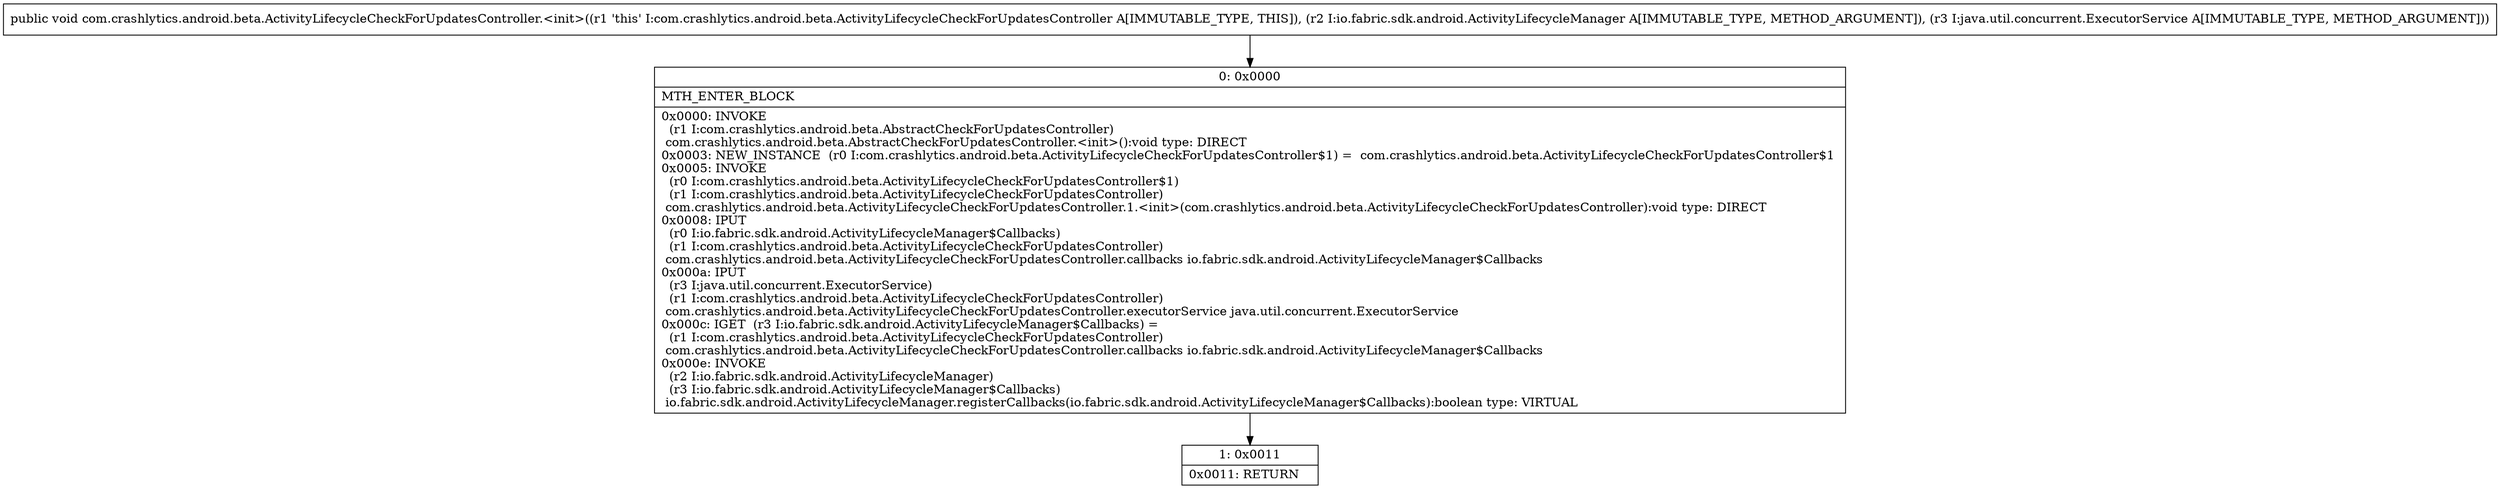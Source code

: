 digraph "CFG forcom.crashlytics.android.beta.ActivityLifecycleCheckForUpdatesController.\<init\>(Lio\/fabric\/sdk\/android\/ActivityLifecycleManager;Ljava\/util\/concurrent\/ExecutorService;)V" {
Node_0 [shape=record,label="{0\:\ 0x0000|MTH_ENTER_BLOCK\l|0x0000: INVOKE  \l  (r1 I:com.crashlytics.android.beta.AbstractCheckForUpdatesController)\l com.crashlytics.android.beta.AbstractCheckForUpdatesController.\<init\>():void type: DIRECT \l0x0003: NEW_INSTANCE  (r0 I:com.crashlytics.android.beta.ActivityLifecycleCheckForUpdatesController$1) =  com.crashlytics.android.beta.ActivityLifecycleCheckForUpdatesController$1 \l0x0005: INVOKE  \l  (r0 I:com.crashlytics.android.beta.ActivityLifecycleCheckForUpdatesController$1)\l  (r1 I:com.crashlytics.android.beta.ActivityLifecycleCheckForUpdatesController)\l com.crashlytics.android.beta.ActivityLifecycleCheckForUpdatesController.1.\<init\>(com.crashlytics.android.beta.ActivityLifecycleCheckForUpdatesController):void type: DIRECT \l0x0008: IPUT  \l  (r0 I:io.fabric.sdk.android.ActivityLifecycleManager$Callbacks)\l  (r1 I:com.crashlytics.android.beta.ActivityLifecycleCheckForUpdatesController)\l com.crashlytics.android.beta.ActivityLifecycleCheckForUpdatesController.callbacks io.fabric.sdk.android.ActivityLifecycleManager$Callbacks \l0x000a: IPUT  \l  (r3 I:java.util.concurrent.ExecutorService)\l  (r1 I:com.crashlytics.android.beta.ActivityLifecycleCheckForUpdatesController)\l com.crashlytics.android.beta.ActivityLifecycleCheckForUpdatesController.executorService java.util.concurrent.ExecutorService \l0x000c: IGET  (r3 I:io.fabric.sdk.android.ActivityLifecycleManager$Callbacks) = \l  (r1 I:com.crashlytics.android.beta.ActivityLifecycleCheckForUpdatesController)\l com.crashlytics.android.beta.ActivityLifecycleCheckForUpdatesController.callbacks io.fabric.sdk.android.ActivityLifecycleManager$Callbacks \l0x000e: INVOKE  \l  (r2 I:io.fabric.sdk.android.ActivityLifecycleManager)\l  (r3 I:io.fabric.sdk.android.ActivityLifecycleManager$Callbacks)\l io.fabric.sdk.android.ActivityLifecycleManager.registerCallbacks(io.fabric.sdk.android.ActivityLifecycleManager$Callbacks):boolean type: VIRTUAL \l}"];
Node_1 [shape=record,label="{1\:\ 0x0011|0x0011: RETURN   \l}"];
MethodNode[shape=record,label="{public void com.crashlytics.android.beta.ActivityLifecycleCheckForUpdatesController.\<init\>((r1 'this' I:com.crashlytics.android.beta.ActivityLifecycleCheckForUpdatesController A[IMMUTABLE_TYPE, THIS]), (r2 I:io.fabric.sdk.android.ActivityLifecycleManager A[IMMUTABLE_TYPE, METHOD_ARGUMENT]), (r3 I:java.util.concurrent.ExecutorService A[IMMUTABLE_TYPE, METHOD_ARGUMENT])) }"];
MethodNode -> Node_0;
Node_0 -> Node_1;
}

